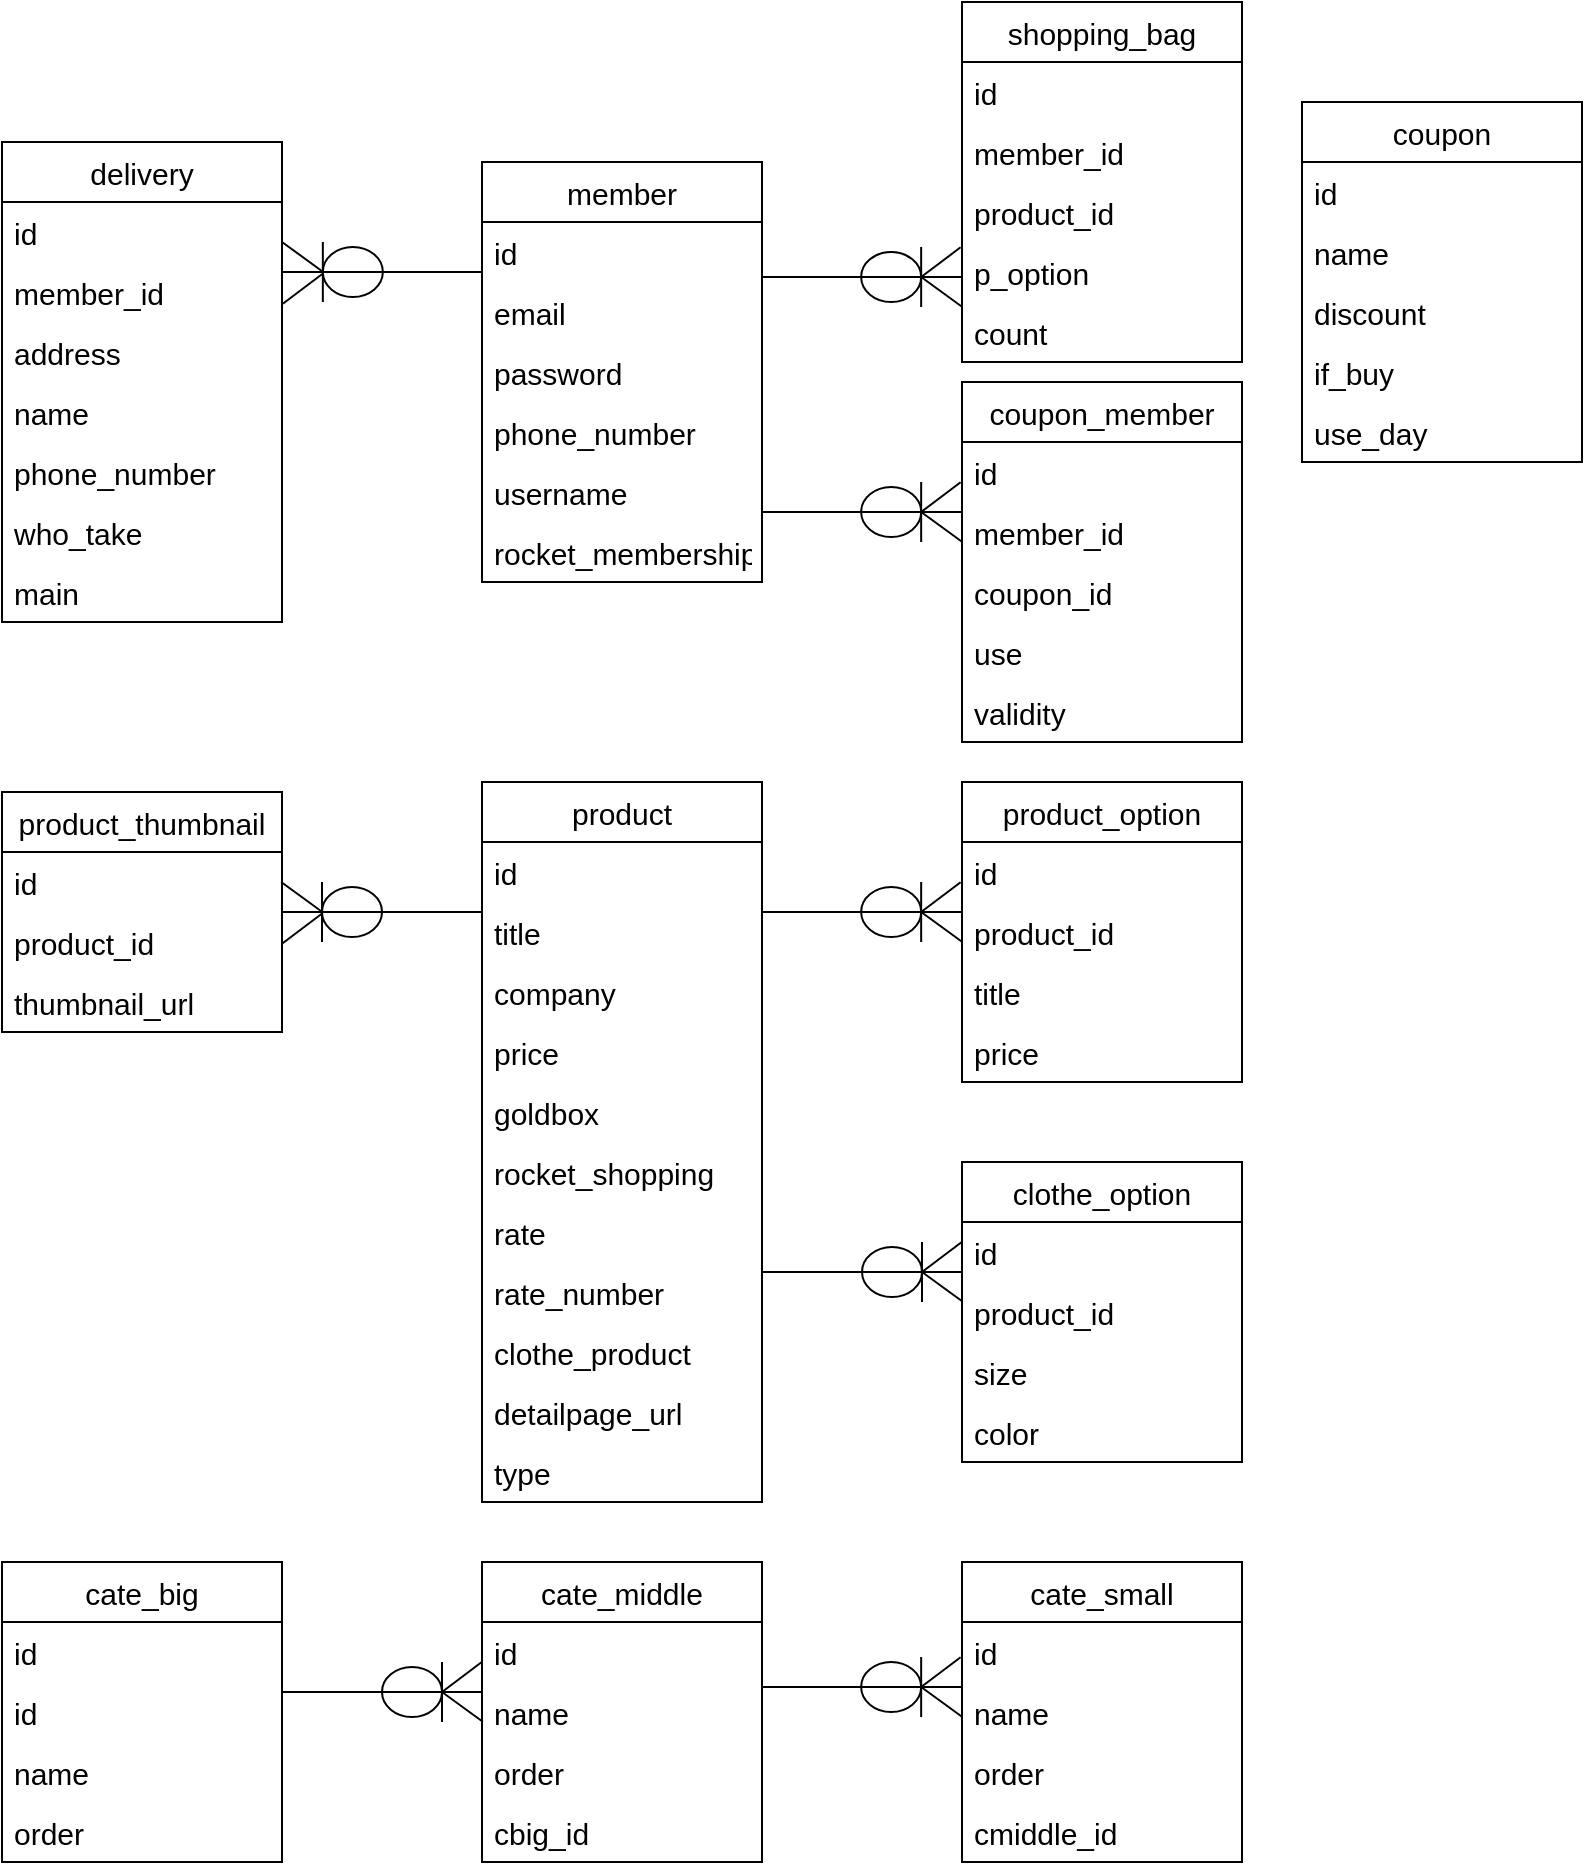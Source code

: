 <mxfile version="15.8.6" type="github">
  <diagram id="AK1Cj9njg4zsHotxsaLM" name="Page-1">
    <mxGraphModel dx="1773" dy="1619" grid="1" gridSize="10" guides="1" tooltips="1" connect="1" arrows="1" fold="1" page="1" pageScale="1" pageWidth="827" pageHeight="1169" math="0" shadow="0">
      <root>
        <mxCell id="0" />
        <mxCell id="1" parent="0" />
        <mxCell id="gSU4eqxGwdEbI_zjqgX5-113" value="" style="ellipse;whiteSpace=wrap;html=1;shadow=0;fontSize=15;" vertex="1" parent="1">
          <mxGeometry x="239.58" y="5" width="30" height="25" as="geometry" />
        </mxCell>
        <mxCell id="gSU4eqxGwdEbI_zjqgX5-13" value="member" style="swimlane;fontStyle=0;childLayout=stackLayout;horizontal=1;startSize=30;horizontalStack=0;resizeParent=1;resizeParentMax=0;resizeLast=0;collapsible=1;marginBottom=0;fontSize=15;" vertex="1" parent="1">
          <mxGeometry x="50" y="-40" width="140" height="210" as="geometry">
            <mxRectangle x="330" y="260" width="90" height="30" as="alternateBounds" />
          </mxGeometry>
        </mxCell>
        <mxCell id="gSU4eqxGwdEbI_zjqgX5-14" value="id" style="text;strokeColor=none;fillColor=none;align=left;verticalAlign=middle;spacingLeft=4;spacingRight=4;overflow=hidden;points=[[0,0.5],[1,0.5]];portConstraint=eastwest;rotatable=0;fontSize=15;" vertex="1" parent="gSU4eqxGwdEbI_zjqgX5-13">
          <mxGeometry y="30" width="140" height="30" as="geometry" />
        </mxCell>
        <mxCell id="gSU4eqxGwdEbI_zjqgX5-15" value="email" style="text;strokeColor=none;fillColor=none;align=left;verticalAlign=middle;spacingLeft=4;spacingRight=4;overflow=hidden;points=[[0,0.5],[1,0.5]];portConstraint=eastwest;rotatable=0;fontSize=15;" vertex="1" parent="gSU4eqxGwdEbI_zjqgX5-13">
          <mxGeometry y="60" width="140" height="30" as="geometry" />
        </mxCell>
        <mxCell id="gSU4eqxGwdEbI_zjqgX5-16" value="password" style="text;strokeColor=none;fillColor=none;align=left;verticalAlign=middle;spacingLeft=4;spacingRight=4;overflow=hidden;points=[[0,0.5],[1,0.5]];portConstraint=eastwest;rotatable=0;fontSize=15;" vertex="1" parent="gSU4eqxGwdEbI_zjqgX5-13">
          <mxGeometry y="90" width="140" height="30" as="geometry" />
        </mxCell>
        <mxCell id="gSU4eqxGwdEbI_zjqgX5-18" value="phone_number" style="text;strokeColor=none;fillColor=none;align=left;verticalAlign=middle;spacingLeft=4;spacingRight=4;overflow=hidden;points=[[0,0.5],[1,0.5]];portConstraint=eastwest;rotatable=0;fontSize=15;" vertex="1" parent="gSU4eqxGwdEbI_zjqgX5-13">
          <mxGeometry y="120" width="140" height="30" as="geometry" />
        </mxCell>
        <mxCell id="gSU4eqxGwdEbI_zjqgX5-19" value="username" style="text;strokeColor=none;fillColor=none;align=left;verticalAlign=middle;spacingLeft=4;spacingRight=4;overflow=hidden;points=[[0,0.5],[1,0.5]];portConstraint=eastwest;rotatable=0;fontSize=15;" vertex="1" parent="gSU4eqxGwdEbI_zjqgX5-13">
          <mxGeometry y="150" width="140" height="30" as="geometry" />
        </mxCell>
        <mxCell id="gSU4eqxGwdEbI_zjqgX5-22" value="rocket_membership" style="text;strokeColor=none;fillColor=none;align=left;verticalAlign=middle;spacingLeft=4;spacingRight=4;overflow=hidden;points=[[0,0.5],[1,0.5]];portConstraint=eastwest;rotatable=0;fontSize=15;" vertex="1" parent="gSU4eqxGwdEbI_zjqgX5-13">
          <mxGeometry y="180" width="140" height="30" as="geometry" />
        </mxCell>
        <mxCell id="gSU4eqxGwdEbI_zjqgX5-23" value="delivery" style="swimlane;fontStyle=0;childLayout=stackLayout;horizontal=1;startSize=30;horizontalStack=0;resizeParent=1;resizeParentMax=0;resizeLast=0;collapsible=1;marginBottom=0;fontSize=15;" vertex="1" parent="1">
          <mxGeometry x="-190" y="-50" width="140" height="240" as="geometry">
            <mxRectangle x="330" y="260" width="90" height="30" as="alternateBounds" />
          </mxGeometry>
        </mxCell>
        <mxCell id="gSU4eqxGwdEbI_zjqgX5-24" value="id" style="text;strokeColor=none;fillColor=none;align=left;verticalAlign=middle;spacingLeft=4;spacingRight=4;overflow=hidden;points=[[0,0.5],[1,0.5]];portConstraint=eastwest;rotatable=0;fontSize=15;" vertex="1" parent="gSU4eqxGwdEbI_zjqgX5-23">
          <mxGeometry y="30" width="140" height="30" as="geometry" />
        </mxCell>
        <mxCell id="gSU4eqxGwdEbI_zjqgX5-25" value="member_id" style="text;strokeColor=none;fillColor=none;align=left;verticalAlign=middle;spacingLeft=4;spacingRight=4;overflow=hidden;points=[[0,0.5],[1,0.5]];portConstraint=eastwest;rotatable=0;fontSize=15;" vertex="1" parent="gSU4eqxGwdEbI_zjqgX5-23">
          <mxGeometry y="60" width="140" height="30" as="geometry" />
        </mxCell>
        <mxCell id="gSU4eqxGwdEbI_zjqgX5-26" value="address" style="text;strokeColor=none;fillColor=none;align=left;verticalAlign=middle;spacingLeft=4;spacingRight=4;overflow=hidden;points=[[0,0.5],[1,0.5]];portConstraint=eastwest;rotatable=0;fontSize=15;" vertex="1" parent="gSU4eqxGwdEbI_zjqgX5-23">
          <mxGeometry y="90" width="140" height="30" as="geometry" />
        </mxCell>
        <mxCell id="gSU4eqxGwdEbI_zjqgX5-27" value="name" style="text;strokeColor=none;fillColor=none;align=left;verticalAlign=middle;spacingLeft=4;spacingRight=4;overflow=hidden;points=[[0,0.5],[1,0.5]];portConstraint=eastwest;rotatable=0;fontSize=15;" vertex="1" parent="gSU4eqxGwdEbI_zjqgX5-23">
          <mxGeometry y="120" width="140" height="30" as="geometry" />
        </mxCell>
        <mxCell id="gSU4eqxGwdEbI_zjqgX5-28" value="phone_number" style="text;strokeColor=none;fillColor=none;align=left;verticalAlign=middle;spacingLeft=4;spacingRight=4;overflow=hidden;points=[[0,0.5],[1,0.5]];portConstraint=eastwest;rotatable=0;fontSize=15;" vertex="1" parent="gSU4eqxGwdEbI_zjqgX5-23">
          <mxGeometry y="150" width="140" height="30" as="geometry" />
        </mxCell>
        <mxCell id="gSU4eqxGwdEbI_zjqgX5-29" value="who_take" style="text;strokeColor=none;fillColor=none;align=left;verticalAlign=middle;spacingLeft=4;spacingRight=4;overflow=hidden;points=[[0,0.5],[1,0.5]];portConstraint=eastwest;rotatable=0;fontSize=15;" vertex="1" parent="gSU4eqxGwdEbI_zjqgX5-23">
          <mxGeometry y="180" width="140" height="30" as="geometry" />
        </mxCell>
        <mxCell id="gSU4eqxGwdEbI_zjqgX5-37" value="main" style="text;strokeColor=none;fillColor=none;align=left;verticalAlign=middle;spacingLeft=4;spacingRight=4;overflow=hidden;points=[[0,0.5],[1,0.5]];portConstraint=eastwest;rotatable=0;fontSize=15;" vertex="1" parent="gSU4eqxGwdEbI_zjqgX5-23">
          <mxGeometry y="210" width="140" height="30" as="geometry" />
        </mxCell>
        <mxCell id="gSU4eqxGwdEbI_zjqgX5-38" value="coupon" style="swimlane;fontStyle=0;childLayout=stackLayout;horizontal=1;startSize=30;horizontalStack=0;resizeParent=1;resizeParentMax=0;resizeLast=0;collapsible=1;marginBottom=0;fontSize=15;" vertex="1" parent="1">
          <mxGeometry x="460" y="-70" width="140" height="180" as="geometry">
            <mxRectangle x="330" y="260" width="90" height="30" as="alternateBounds" />
          </mxGeometry>
        </mxCell>
        <mxCell id="gSU4eqxGwdEbI_zjqgX5-39" value="id" style="text;strokeColor=none;fillColor=none;align=left;verticalAlign=middle;spacingLeft=4;spacingRight=4;overflow=hidden;points=[[0,0.5],[1,0.5]];portConstraint=eastwest;rotatable=0;fontSize=15;" vertex="1" parent="gSU4eqxGwdEbI_zjqgX5-38">
          <mxGeometry y="30" width="140" height="30" as="geometry" />
        </mxCell>
        <mxCell id="gSU4eqxGwdEbI_zjqgX5-40" value="name" style="text;strokeColor=none;fillColor=none;align=left;verticalAlign=middle;spacingLeft=4;spacingRight=4;overflow=hidden;points=[[0,0.5],[1,0.5]];portConstraint=eastwest;rotatable=0;fontSize=15;" vertex="1" parent="gSU4eqxGwdEbI_zjqgX5-38">
          <mxGeometry y="60" width="140" height="30" as="geometry" />
        </mxCell>
        <mxCell id="gSU4eqxGwdEbI_zjqgX5-41" value="discount" style="text;strokeColor=none;fillColor=none;align=left;verticalAlign=middle;spacingLeft=4;spacingRight=4;overflow=hidden;points=[[0,0.5],[1,0.5]];portConstraint=eastwest;rotatable=0;fontSize=15;" vertex="1" parent="gSU4eqxGwdEbI_zjqgX5-38">
          <mxGeometry y="90" width="140" height="30" as="geometry" />
        </mxCell>
        <mxCell id="gSU4eqxGwdEbI_zjqgX5-42" value="if_buy" style="text;strokeColor=none;fillColor=none;align=left;verticalAlign=middle;spacingLeft=4;spacingRight=4;overflow=hidden;points=[[0,0.5],[1,0.5]];portConstraint=eastwest;rotatable=0;fontSize=15;" vertex="1" parent="gSU4eqxGwdEbI_zjqgX5-38">
          <mxGeometry y="120" width="140" height="30" as="geometry" />
        </mxCell>
        <mxCell id="gSU4eqxGwdEbI_zjqgX5-43" value="use_day" style="text;strokeColor=none;fillColor=none;align=left;verticalAlign=middle;spacingLeft=4;spacingRight=4;overflow=hidden;points=[[0,0.5],[1,0.5]];portConstraint=eastwest;rotatable=0;fontSize=15;" vertex="1" parent="gSU4eqxGwdEbI_zjqgX5-38">
          <mxGeometry y="150" width="140" height="30" as="geometry" />
        </mxCell>
        <mxCell id="gSU4eqxGwdEbI_zjqgX5-46" value="coupon_member" style="swimlane;fontStyle=0;childLayout=stackLayout;horizontal=1;startSize=30;horizontalStack=0;resizeParent=1;resizeParentMax=0;resizeLast=0;collapsible=1;marginBottom=0;fontSize=15;" vertex="1" parent="1">
          <mxGeometry x="290" y="70" width="140" height="180" as="geometry">
            <mxRectangle x="330" y="260" width="90" height="30" as="alternateBounds" />
          </mxGeometry>
        </mxCell>
        <mxCell id="gSU4eqxGwdEbI_zjqgX5-47" value="id" style="text;strokeColor=none;fillColor=none;align=left;verticalAlign=middle;spacingLeft=4;spacingRight=4;overflow=hidden;points=[[0,0.5],[1,0.5]];portConstraint=eastwest;rotatable=0;fontSize=15;" vertex="1" parent="gSU4eqxGwdEbI_zjqgX5-46">
          <mxGeometry y="30" width="140" height="30" as="geometry" />
        </mxCell>
        <mxCell id="gSU4eqxGwdEbI_zjqgX5-48" value="member_id" style="text;strokeColor=none;fillColor=none;align=left;verticalAlign=middle;spacingLeft=4;spacingRight=4;overflow=hidden;points=[[0,0.5],[1,0.5]];portConstraint=eastwest;rotatable=0;fontSize=15;" vertex="1" parent="gSU4eqxGwdEbI_zjqgX5-46">
          <mxGeometry y="60" width="140" height="30" as="geometry" />
        </mxCell>
        <mxCell id="gSU4eqxGwdEbI_zjqgX5-49" value="coupon_id" style="text;strokeColor=none;fillColor=none;align=left;verticalAlign=middle;spacingLeft=4;spacingRight=4;overflow=hidden;points=[[0,0.5],[1,0.5]];portConstraint=eastwest;rotatable=0;fontSize=15;" vertex="1" parent="gSU4eqxGwdEbI_zjqgX5-46">
          <mxGeometry y="90" width="140" height="30" as="geometry" />
        </mxCell>
        <mxCell id="gSU4eqxGwdEbI_zjqgX5-50" value="use" style="text;strokeColor=none;fillColor=none;align=left;verticalAlign=middle;spacingLeft=4;spacingRight=4;overflow=hidden;points=[[0,0.5],[1,0.5]];portConstraint=eastwest;rotatable=0;fontSize=15;" vertex="1" parent="gSU4eqxGwdEbI_zjqgX5-46">
          <mxGeometry y="120" width="140" height="30" as="geometry" />
        </mxCell>
        <mxCell id="gSU4eqxGwdEbI_zjqgX5-51" value="validity" style="text;strokeColor=none;fillColor=none;align=left;verticalAlign=middle;spacingLeft=4;spacingRight=4;overflow=hidden;points=[[0,0.5],[1,0.5]];portConstraint=eastwest;rotatable=0;fontSize=15;" vertex="1" parent="gSU4eqxGwdEbI_zjqgX5-46">
          <mxGeometry y="150" width="140" height="30" as="geometry" />
        </mxCell>
        <mxCell id="gSU4eqxGwdEbI_zjqgX5-52" value="product" style="swimlane;fontStyle=0;childLayout=stackLayout;horizontal=1;startSize=30;horizontalStack=0;resizeParent=1;resizeParentMax=0;resizeLast=0;collapsible=1;marginBottom=0;fontSize=15;" vertex="1" parent="1">
          <mxGeometry x="50" y="270" width="140" height="360" as="geometry">
            <mxRectangle x="330" y="260" width="90" height="30" as="alternateBounds" />
          </mxGeometry>
        </mxCell>
        <mxCell id="gSU4eqxGwdEbI_zjqgX5-53" value="id" style="text;strokeColor=none;fillColor=none;align=left;verticalAlign=middle;spacingLeft=4;spacingRight=4;overflow=hidden;points=[[0,0.5],[1,0.5]];portConstraint=eastwest;rotatable=0;fontSize=15;" vertex="1" parent="gSU4eqxGwdEbI_zjqgX5-52">
          <mxGeometry y="30" width="140" height="30" as="geometry" />
        </mxCell>
        <mxCell id="gSU4eqxGwdEbI_zjqgX5-54" value="title" style="text;strokeColor=none;fillColor=none;align=left;verticalAlign=middle;spacingLeft=4;spacingRight=4;overflow=hidden;points=[[0,0.5],[1,0.5]];portConstraint=eastwest;rotatable=0;fontSize=15;" vertex="1" parent="gSU4eqxGwdEbI_zjqgX5-52">
          <mxGeometry y="60" width="140" height="30" as="geometry" />
        </mxCell>
        <mxCell id="gSU4eqxGwdEbI_zjqgX5-55" value="company" style="text;strokeColor=none;fillColor=none;align=left;verticalAlign=middle;spacingLeft=4;spacingRight=4;overflow=hidden;points=[[0,0.5],[1,0.5]];portConstraint=eastwest;rotatable=0;fontSize=15;" vertex="1" parent="gSU4eqxGwdEbI_zjqgX5-52">
          <mxGeometry y="90" width="140" height="30" as="geometry" />
        </mxCell>
        <mxCell id="gSU4eqxGwdEbI_zjqgX5-56" value="price" style="text;strokeColor=none;fillColor=none;align=left;verticalAlign=middle;spacingLeft=4;spacingRight=4;overflow=hidden;points=[[0,0.5],[1,0.5]];portConstraint=eastwest;rotatable=0;fontSize=15;" vertex="1" parent="gSU4eqxGwdEbI_zjqgX5-52">
          <mxGeometry y="120" width="140" height="30" as="geometry" />
        </mxCell>
        <mxCell id="gSU4eqxGwdEbI_zjqgX5-57" value="goldbox" style="text;strokeColor=none;fillColor=none;align=left;verticalAlign=middle;spacingLeft=4;spacingRight=4;overflow=hidden;points=[[0,0.5],[1,0.5]];portConstraint=eastwest;rotatable=0;fontSize=15;" vertex="1" parent="gSU4eqxGwdEbI_zjqgX5-52">
          <mxGeometry y="150" width="140" height="30" as="geometry" />
        </mxCell>
        <mxCell id="gSU4eqxGwdEbI_zjqgX5-58" value="rocket_shopping" style="text;strokeColor=none;fillColor=none;align=left;verticalAlign=middle;spacingLeft=4;spacingRight=4;overflow=hidden;points=[[0,0.5],[1,0.5]];portConstraint=eastwest;rotatable=0;fontSize=15;" vertex="1" parent="gSU4eqxGwdEbI_zjqgX5-52">
          <mxGeometry y="180" width="140" height="30" as="geometry" />
        </mxCell>
        <mxCell id="gSU4eqxGwdEbI_zjqgX5-59" value="rate" style="text;strokeColor=none;fillColor=none;align=left;verticalAlign=middle;spacingLeft=4;spacingRight=4;overflow=hidden;points=[[0,0.5],[1,0.5]];portConstraint=eastwest;rotatable=0;fontSize=15;" vertex="1" parent="gSU4eqxGwdEbI_zjqgX5-52">
          <mxGeometry y="210" width="140" height="30" as="geometry" />
        </mxCell>
        <mxCell id="gSU4eqxGwdEbI_zjqgX5-60" value="rate_number" style="text;strokeColor=none;fillColor=none;align=left;verticalAlign=middle;spacingLeft=4;spacingRight=4;overflow=hidden;points=[[0,0.5],[1,0.5]];portConstraint=eastwest;rotatable=0;fontSize=15;" vertex="1" parent="gSU4eqxGwdEbI_zjqgX5-52">
          <mxGeometry y="240" width="140" height="30" as="geometry" />
        </mxCell>
        <mxCell id="gSU4eqxGwdEbI_zjqgX5-62" value="clothe_product" style="text;strokeColor=none;fillColor=none;align=left;verticalAlign=middle;spacingLeft=4;spacingRight=4;overflow=hidden;points=[[0,0.5],[1,0.5]];portConstraint=eastwest;rotatable=0;fontSize=15;" vertex="1" parent="gSU4eqxGwdEbI_zjqgX5-52">
          <mxGeometry y="270" width="140" height="30" as="geometry" />
        </mxCell>
        <mxCell id="gSU4eqxGwdEbI_zjqgX5-63" value="detailpage_url" style="text;strokeColor=none;fillColor=none;align=left;verticalAlign=middle;spacingLeft=4;spacingRight=4;overflow=hidden;points=[[0,0.5],[1,0.5]];portConstraint=eastwest;rotatable=0;fontSize=15;" vertex="1" parent="gSU4eqxGwdEbI_zjqgX5-52">
          <mxGeometry y="300" width="140" height="30" as="geometry" />
        </mxCell>
        <mxCell id="gSU4eqxGwdEbI_zjqgX5-64" value="type" style="text;strokeColor=none;fillColor=none;align=left;verticalAlign=middle;spacingLeft=4;spacingRight=4;overflow=hidden;points=[[0,0.5],[1,0.5]];portConstraint=eastwest;rotatable=0;fontSize=15;" vertex="1" parent="gSU4eqxGwdEbI_zjqgX5-52">
          <mxGeometry y="330" width="140" height="30" as="geometry" />
        </mxCell>
        <mxCell id="gSU4eqxGwdEbI_zjqgX5-65" value="product_option" style="swimlane;fontStyle=0;childLayout=stackLayout;horizontal=1;startSize=30;horizontalStack=0;resizeParent=1;resizeParentMax=0;resizeLast=0;collapsible=1;marginBottom=0;fontSize=15;" vertex="1" parent="1">
          <mxGeometry x="290" y="270" width="140" height="150" as="geometry">
            <mxRectangle x="330" y="260" width="90" height="30" as="alternateBounds" />
          </mxGeometry>
        </mxCell>
        <mxCell id="gSU4eqxGwdEbI_zjqgX5-66" value="id" style="text;strokeColor=none;fillColor=none;align=left;verticalAlign=middle;spacingLeft=4;spacingRight=4;overflow=hidden;points=[[0,0.5],[1,0.5]];portConstraint=eastwest;rotatable=0;fontSize=15;" vertex="1" parent="gSU4eqxGwdEbI_zjqgX5-65">
          <mxGeometry y="30" width="140" height="30" as="geometry" />
        </mxCell>
        <mxCell id="gSU4eqxGwdEbI_zjqgX5-67" value="product_id" style="text;strokeColor=none;fillColor=none;align=left;verticalAlign=middle;spacingLeft=4;spacingRight=4;overflow=hidden;points=[[0,0.5],[1,0.5]];portConstraint=eastwest;rotatable=0;fontSize=15;" vertex="1" parent="gSU4eqxGwdEbI_zjqgX5-65">
          <mxGeometry y="60" width="140" height="30" as="geometry" />
        </mxCell>
        <mxCell id="gSU4eqxGwdEbI_zjqgX5-68" value="title" style="text;strokeColor=none;fillColor=none;align=left;verticalAlign=middle;spacingLeft=4;spacingRight=4;overflow=hidden;points=[[0,0.5],[1,0.5]];portConstraint=eastwest;rotatable=0;fontSize=15;" vertex="1" parent="gSU4eqxGwdEbI_zjqgX5-65">
          <mxGeometry y="90" width="140" height="30" as="geometry" />
        </mxCell>
        <mxCell id="gSU4eqxGwdEbI_zjqgX5-69" value="price" style="text;strokeColor=none;fillColor=none;align=left;verticalAlign=middle;spacingLeft=4;spacingRight=4;overflow=hidden;points=[[0,0.5],[1,0.5]];portConstraint=eastwest;rotatable=0;fontSize=15;" vertex="1" parent="gSU4eqxGwdEbI_zjqgX5-65">
          <mxGeometry y="120" width="140" height="30" as="geometry" />
        </mxCell>
        <mxCell id="gSU4eqxGwdEbI_zjqgX5-77" value="clothe_option" style="swimlane;fontStyle=0;childLayout=stackLayout;horizontal=1;startSize=30;horizontalStack=0;resizeParent=1;resizeParentMax=0;resizeLast=0;collapsible=1;marginBottom=0;fontSize=15;" vertex="1" parent="1">
          <mxGeometry x="290" y="460" width="140" height="150" as="geometry">
            <mxRectangle x="330" y="260" width="90" height="30" as="alternateBounds" />
          </mxGeometry>
        </mxCell>
        <mxCell id="gSU4eqxGwdEbI_zjqgX5-78" value="id" style="text;strokeColor=none;fillColor=none;align=left;verticalAlign=middle;spacingLeft=4;spacingRight=4;overflow=hidden;points=[[0,0.5],[1,0.5]];portConstraint=eastwest;rotatable=0;fontSize=15;" vertex="1" parent="gSU4eqxGwdEbI_zjqgX5-77">
          <mxGeometry y="30" width="140" height="30" as="geometry" />
        </mxCell>
        <mxCell id="gSU4eqxGwdEbI_zjqgX5-79" value="product_id" style="text;strokeColor=none;fillColor=none;align=left;verticalAlign=middle;spacingLeft=4;spacingRight=4;overflow=hidden;points=[[0,0.5],[1,0.5]];portConstraint=eastwest;rotatable=0;fontSize=15;" vertex="1" parent="gSU4eqxGwdEbI_zjqgX5-77">
          <mxGeometry y="60" width="140" height="30" as="geometry" />
        </mxCell>
        <mxCell id="gSU4eqxGwdEbI_zjqgX5-80" value="size" style="text;strokeColor=none;fillColor=none;align=left;verticalAlign=middle;spacingLeft=4;spacingRight=4;overflow=hidden;points=[[0,0.5],[1,0.5]];portConstraint=eastwest;rotatable=0;fontSize=15;" vertex="1" parent="gSU4eqxGwdEbI_zjqgX5-77">
          <mxGeometry y="90" width="140" height="30" as="geometry" />
        </mxCell>
        <mxCell id="gSU4eqxGwdEbI_zjqgX5-81" value="color" style="text;strokeColor=none;fillColor=none;align=left;verticalAlign=middle;spacingLeft=4;spacingRight=4;overflow=hidden;points=[[0,0.5],[1,0.5]];portConstraint=eastwest;rotatable=0;fontSize=15;" vertex="1" parent="gSU4eqxGwdEbI_zjqgX5-77">
          <mxGeometry y="120" width="140" height="30" as="geometry" />
        </mxCell>
        <mxCell id="gSU4eqxGwdEbI_zjqgX5-82" value="product_thumbnail" style="swimlane;fontStyle=0;childLayout=stackLayout;horizontal=1;startSize=30;horizontalStack=0;resizeParent=1;resizeParentMax=0;resizeLast=0;collapsible=1;marginBottom=0;fontSize=15;" vertex="1" parent="1">
          <mxGeometry x="-190" y="275" width="140" height="120" as="geometry">
            <mxRectangle x="330" y="260" width="90" height="30" as="alternateBounds" />
          </mxGeometry>
        </mxCell>
        <mxCell id="gSU4eqxGwdEbI_zjqgX5-83" value="id" style="text;strokeColor=none;fillColor=none;align=left;verticalAlign=middle;spacingLeft=4;spacingRight=4;overflow=hidden;points=[[0,0.5],[1,0.5]];portConstraint=eastwest;rotatable=0;fontSize=15;" vertex="1" parent="gSU4eqxGwdEbI_zjqgX5-82">
          <mxGeometry y="30" width="140" height="30" as="geometry" />
        </mxCell>
        <mxCell id="gSU4eqxGwdEbI_zjqgX5-84" value="product_id" style="text;strokeColor=none;fillColor=none;align=left;verticalAlign=middle;spacingLeft=4;spacingRight=4;overflow=hidden;points=[[0,0.5],[1,0.5]];portConstraint=eastwest;rotatable=0;fontSize=15;" vertex="1" parent="gSU4eqxGwdEbI_zjqgX5-82">
          <mxGeometry y="60" width="140" height="30" as="geometry" />
        </mxCell>
        <mxCell id="gSU4eqxGwdEbI_zjqgX5-85" value="thumbnail_url" style="text;strokeColor=none;fillColor=none;align=left;verticalAlign=middle;spacingLeft=4;spacingRight=4;overflow=hidden;points=[[0,0.5],[1,0.5]];portConstraint=eastwest;rotatable=0;fontSize=15;" vertex="1" parent="gSU4eqxGwdEbI_zjqgX5-82">
          <mxGeometry y="90" width="140" height="30" as="geometry" />
        </mxCell>
        <mxCell id="gSU4eqxGwdEbI_zjqgX5-87" value="cate_big" style="swimlane;fontStyle=0;childLayout=stackLayout;horizontal=1;startSize=30;horizontalStack=0;resizeParent=1;resizeParentMax=0;resizeLast=0;collapsible=1;marginBottom=0;fontSize=15;" vertex="1" parent="1">
          <mxGeometry x="-190" y="660" width="140" height="150" as="geometry">
            <mxRectangle x="330" y="260" width="90" height="30" as="alternateBounds" />
          </mxGeometry>
        </mxCell>
        <mxCell id="gSU4eqxGwdEbI_zjqgX5-88" value="id" style="text;strokeColor=none;fillColor=none;align=left;verticalAlign=middle;spacingLeft=4;spacingRight=4;overflow=hidden;points=[[0,0.5],[1,0.5]];portConstraint=eastwest;rotatable=0;fontSize=15;" vertex="1" parent="gSU4eqxGwdEbI_zjqgX5-87">
          <mxGeometry y="30" width="140" height="30" as="geometry" />
        </mxCell>
        <mxCell id="gSU4eqxGwdEbI_zjqgX5-148" value="id" style="text;strokeColor=none;fillColor=none;align=left;verticalAlign=middle;spacingLeft=4;spacingRight=4;overflow=hidden;points=[[0,0.5],[1,0.5]];portConstraint=eastwest;rotatable=0;fontSize=15;" vertex="1" parent="gSU4eqxGwdEbI_zjqgX5-87">
          <mxGeometry y="60" width="140" height="30" as="geometry" />
        </mxCell>
        <mxCell id="gSU4eqxGwdEbI_zjqgX5-89" value="name" style="text;strokeColor=none;fillColor=none;align=left;verticalAlign=middle;spacingLeft=4;spacingRight=4;overflow=hidden;points=[[0,0.5],[1,0.5]];portConstraint=eastwest;rotatable=0;fontSize=15;" vertex="1" parent="gSU4eqxGwdEbI_zjqgX5-87">
          <mxGeometry y="90" width="140" height="30" as="geometry" />
        </mxCell>
        <mxCell id="gSU4eqxGwdEbI_zjqgX5-90" value="order" style="text;strokeColor=none;fillColor=none;align=left;verticalAlign=middle;spacingLeft=4;spacingRight=4;overflow=hidden;points=[[0,0.5],[1,0.5]];portConstraint=eastwest;rotatable=0;fontSize=15;" vertex="1" parent="gSU4eqxGwdEbI_zjqgX5-87">
          <mxGeometry y="120" width="140" height="30" as="geometry" />
        </mxCell>
        <mxCell id="gSU4eqxGwdEbI_zjqgX5-92" value="cate_middle" style="swimlane;fontStyle=0;childLayout=stackLayout;horizontal=1;startSize=30;horizontalStack=0;resizeParent=1;resizeParentMax=0;resizeLast=0;collapsible=1;marginBottom=0;fontSize=15;" vertex="1" parent="1">
          <mxGeometry x="50" y="660" width="140" height="150" as="geometry">
            <mxRectangle x="330" y="260" width="90" height="30" as="alternateBounds" />
          </mxGeometry>
        </mxCell>
        <mxCell id="gSU4eqxGwdEbI_zjqgX5-93" value="id" style="text;strokeColor=none;fillColor=none;align=left;verticalAlign=middle;spacingLeft=4;spacingRight=4;overflow=hidden;points=[[0,0.5],[1,0.5]];portConstraint=eastwest;rotatable=0;fontSize=15;" vertex="1" parent="gSU4eqxGwdEbI_zjqgX5-92">
          <mxGeometry y="30" width="140" height="30" as="geometry" />
        </mxCell>
        <mxCell id="gSU4eqxGwdEbI_zjqgX5-94" value="name" style="text;strokeColor=none;fillColor=none;align=left;verticalAlign=middle;spacingLeft=4;spacingRight=4;overflow=hidden;points=[[0,0.5],[1,0.5]];portConstraint=eastwest;rotatable=0;fontSize=15;" vertex="1" parent="gSU4eqxGwdEbI_zjqgX5-92">
          <mxGeometry y="60" width="140" height="30" as="geometry" />
        </mxCell>
        <mxCell id="gSU4eqxGwdEbI_zjqgX5-95" value="order" style="text;strokeColor=none;fillColor=none;align=left;verticalAlign=middle;spacingLeft=4;spacingRight=4;overflow=hidden;points=[[0,0.5],[1,0.5]];portConstraint=eastwest;rotatable=0;fontSize=15;" vertex="1" parent="gSU4eqxGwdEbI_zjqgX5-92">
          <mxGeometry y="90" width="140" height="30" as="geometry" />
        </mxCell>
        <mxCell id="gSU4eqxGwdEbI_zjqgX5-96" value="cbig_id" style="text;strokeColor=none;fillColor=none;align=left;verticalAlign=middle;spacingLeft=4;spacingRight=4;overflow=hidden;points=[[0,0.5],[1,0.5]];portConstraint=eastwest;rotatable=0;fontSize=15;" vertex="1" parent="gSU4eqxGwdEbI_zjqgX5-92">
          <mxGeometry y="120" width="140" height="30" as="geometry" />
        </mxCell>
        <mxCell id="gSU4eqxGwdEbI_zjqgX5-97" value="cate_small" style="swimlane;fontStyle=0;childLayout=stackLayout;horizontal=1;startSize=30;horizontalStack=0;resizeParent=1;resizeParentMax=0;resizeLast=0;collapsible=1;marginBottom=0;fontSize=15;" vertex="1" parent="1">
          <mxGeometry x="290" y="660" width="140" height="150" as="geometry">
            <mxRectangle x="330" y="260" width="90" height="30" as="alternateBounds" />
          </mxGeometry>
        </mxCell>
        <mxCell id="gSU4eqxGwdEbI_zjqgX5-98" value="id" style="text;strokeColor=none;fillColor=none;align=left;verticalAlign=middle;spacingLeft=4;spacingRight=4;overflow=hidden;points=[[0,0.5],[1,0.5]];portConstraint=eastwest;rotatable=0;fontSize=15;" vertex="1" parent="gSU4eqxGwdEbI_zjqgX5-97">
          <mxGeometry y="30" width="140" height="30" as="geometry" />
        </mxCell>
        <mxCell id="gSU4eqxGwdEbI_zjqgX5-99" value="name" style="text;strokeColor=none;fillColor=none;align=left;verticalAlign=middle;spacingLeft=4;spacingRight=4;overflow=hidden;points=[[0,0.5],[1,0.5]];portConstraint=eastwest;rotatable=0;fontSize=15;" vertex="1" parent="gSU4eqxGwdEbI_zjqgX5-97">
          <mxGeometry y="60" width="140" height="30" as="geometry" />
        </mxCell>
        <mxCell id="gSU4eqxGwdEbI_zjqgX5-100" value="order" style="text;strokeColor=none;fillColor=none;align=left;verticalAlign=middle;spacingLeft=4;spacingRight=4;overflow=hidden;points=[[0,0.5],[1,0.5]];portConstraint=eastwest;rotatable=0;fontSize=15;" vertex="1" parent="gSU4eqxGwdEbI_zjqgX5-97">
          <mxGeometry y="90" width="140" height="30" as="geometry" />
        </mxCell>
        <mxCell id="gSU4eqxGwdEbI_zjqgX5-101" value="cmiddle_id" style="text;strokeColor=none;fillColor=none;align=left;verticalAlign=middle;spacingLeft=4;spacingRight=4;overflow=hidden;points=[[0,0.5],[1,0.5]];portConstraint=eastwest;rotatable=0;fontSize=15;" vertex="1" parent="gSU4eqxGwdEbI_zjqgX5-97">
          <mxGeometry y="120" width="140" height="30" as="geometry" />
        </mxCell>
        <mxCell id="gSU4eqxGwdEbI_zjqgX5-102" value="shopping_bag" style="swimlane;fontStyle=0;childLayout=stackLayout;horizontal=1;startSize=30;horizontalStack=0;resizeParent=1;resizeParentMax=0;resizeLast=0;collapsible=1;marginBottom=0;fontSize=15;" vertex="1" parent="1">
          <mxGeometry x="290" y="-120" width="140" height="180" as="geometry">
            <mxRectangle x="330" y="260" width="90" height="30" as="alternateBounds" />
          </mxGeometry>
        </mxCell>
        <mxCell id="gSU4eqxGwdEbI_zjqgX5-103" value="id" style="text;strokeColor=none;fillColor=none;align=left;verticalAlign=middle;spacingLeft=4;spacingRight=4;overflow=hidden;points=[[0,0.5],[1,0.5]];portConstraint=eastwest;rotatable=0;fontSize=15;" vertex="1" parent="gSU4eqxGwdEbI_zjqgX5-102">
          <mxGeometry y="30" width="140" height="30" as="geometry" />
        </mxCell>
        <mxCell id="gSU4eqxGwdEbI_zjqgX5-104" value="member_id" style="text;strokeColor=none;fillColor=none;align=left;verticalAlign=middle;spacingLeft=4;spacingRight=4;overflow=hidden;points=[[0,0.5],[1,0.5]];portConstraint=eastwest;rotatable=0;fontSize=15;" vertex="1" parent="gSU4eqxGwdEbI_zjqgX5-102">
          <mxGeometry y="60" width="140" height="30" as="geometry" />
        </mxCell>
        <mxCell id="gSU4eqxGwdEbI_zjqgX5-105" value="product_id" style="text;strokeColor=none;fillColor=none;align=left;verticalAlign=middle;spacingLeft=4;spacingRight=4;overflow=hidden;points=[[0,0.5],[1,0.5]];portConstraint=eastwest;rotatable=0;fontSize=15;" vertex="1" parent="gSU4eqxGwdEbI_zjqgX5-102">
          <mxGeometry y="90" width="140" height="30" as="geometry" />
        </mxCell>
        <mxCell id="gSU4eqxGwdEbI_zjqgX5-106" value="p_option" style="text;strokeColor=none;fillColor=none;align=left;verticalAlign=middle;spacingLeft=4;spacingRight=4;overflow=hidden;points=[[0,0.5],[1,0.5]];portConstraint=eastwest;rotatable=0;fontSize=15;" vertex="1" parent="gSU4eqxGwdEbI_zjqgX5-102">
          <mxGeometry y="120" width="140" height="30" as="geometry" />
        </mxCell>
        <mxCell id="gSU4eqxGwdEbI_zjqgX5-107" value="count" style="text;strokeColor=none;fillColor=none;align=left;verticalAlign=middle;spacingLeft=4;spacingRight=4;overflow=hidden;points=[[0,0.5],[1,0.5]];portConstraint=eastwest;rotatable=0;fontSize=15;" vertex="1" parent="gSU4eqxGwdEbI_zjqgX5-102">
          <mxGeometry y="150" width="140" height="30" as="geometry" />
        </mxCell>
        <mxCell id="gSU4eqxGwdEbI_zjqgX5-110" value="" style="endArrow=none;html=1;rounded=0;fontSize=15;strokeWidth=1;exitX=0;exitY=0.5;exitDx=0;exitDy=0;entryX=0;entryY=0.5;entryDx=0;entryDy=0;startArrow=none;" edge="1" parent="1" source="gSU4eqxGwdEbI_zjqgX5-113">
          <mxGeometry width="50" height="50" relative="1" as="geometry">
            <mxPoint x="379.58" y="142.5" as="sourcePoint" />
            <mxPoint x="289.58" y="17.5" as="targetPoint" />
          </mxGeometry>
        </mxCell>
        <mxCell id="gSU4eqxGwdEbI_zjqgX5-111" value="" style="endArrow=none;html=1;rounded=0;fontSize=15;strokeWidth=1;entryX=-0.002;entryY=1.005;entryDx=0;entryDy=0;entryPerimeter=0;" edge="1" parent="1">
          <mxGeometry width="50" height="50" relative="1" as="geometry">
            <mxPoint x="269.58" y="17.5" as="sourcePoint" />
            <mxPoint x="289.3" y="2.65" as="targetPoint" />
          </mxGeometry>
        </mxCell>
        <mxCell id="gSU4eqxGwdEbI_zjqgX5-112" value="" style="endArrow=none;html=1;rounded=0;fontSize=15;strokeWidth=1;entryX=0.003;entryY=-0.005;entryDx=0;entryDy=0;entryPerimeter=0;" edge="1" parent="1">
          <mxGeometry width="50" height="50" relative="1" as="geometry">
            <mxPoint x="269.58" y="17.5" as="sourcePoint" />
            <mxPoint x="290.0" y="32.35" as="targetPoint" />
          </mxGeometry>
        </mxCell>
        <mxCell id="gSU4eqxGwdEbI_zjqgX5-115" value="" style="endArrow=none;html=1;rounded=0;fontSize=15;strokeWidth=1;" edge="1" parent="1">
          <mxGeometry width="50" height="50" relative="1" as="geometry">
            <mxPoint x="269.58" y="32.5" as="sourcePoint" />
            <mxPoint x="269.58" y="2.5" as="targetPoint" />
          </mxGeometry>
        </mxCell>
        <mxCell id="gSU4eqxGwdEbI_zjqgX5-116" value="" style="endArrow=none;html=1;rounded=0;fontSize=15;strokeWidth=1;exitX=1;exitY=0.5;exitDx=0;exitDy=0;entryX=0;entryY=0.5;entryDx=0;entryDy=0;" edge="1" parent="1" target="gSU4eqxGwdEbI_zjqgX5-113">
          <mxGeometry width="50" height="50" relative="1" as="geometry">
            <mxPoint x="189.58" y="17.5" as="sourcePoint" />
            <mxPoint x="289.58" y="17.5" as="targetPoint" />
          </mxGeometry>
        </mxCell>
        <mxCell id="gSU4eqxGwdEbI_zjqgX5-117" value="" style="ellipse;whiteSpace=wrap;html=1;shadow=0;fontSize=15;" vertex="1" parent="1">
          <mxGeometry x="239.58" y="322.5" width="30" height="25" as="geometry" />
        </mxCell>
        <mxCell id="gSU4eqxGwdEbI_zjqgX5-118" value="" style="endArrow=none;html=1;rounded=0;fontSize=15;strokeWidth=1;exitX=0;exitY=0.5;exitDx=0;exitDy=0;entryX=0;entryY=0.5;entryDx=0;entryDy=0;startArrow=none;" edge="1" parent="1" source="gSU4eqxGwdEbI_zjqgX5-117">
          <mxGeometry width="50" height="50" relative="1" as="geometry">
            <mxPoint x="379.58" y="460" as="sourcePoint" />
            <mxPoint x="289.58" y="335" as="targetPoint" />
          </mxGeometry>
        </mxCell>
        <mxCell id="gSU4eqxGwdEbI_zjqgX5-119" value="" style="endArrow=none;html=1;rounded=0;fontSize=15;strokeWidth=1;entryX=-0.002;entryY=1.005;entryDx=0;entryDy=0;entryPerimeter=0;" edge="1" parent="1">
          <mxGeometry width="50" height="50" relative="1" as="geometry">
            <mxPoint x="269.58" y="335" as="sourcePoint" />
            <mxPoint x="289.3" y="320.15" as="targetPoint" />
          </mxGeometry>
        </mxCell>
        <mxCell id="gSU4eqxGwdEbI_zjqgX5-120" value="" style="endArrow=none;html=1;rounded=0;fontSize=15;strokeWidth=1;entryX=0.003;entryY=-0.005;entryDx=0;entryDy=0;entryPerimeter=0;" edge="1" parent="1">
          <mxGeometry width="50" height="50" relative="1" as="geometry">
            <mxPoint x="269.58" y="335" as="sourcePoint" />
            <mxPoint x="290.0" y="349.85" as="targetPoint" />
          </mxGeometry>
        </mxCell>
        <mxCell id="gSU4eqxGwdEbI_zjqgX5-121" value="" style="endArrow=none;html=1;rounded=0;fontSize=15;strokeWidth=1;" edge="1" parent="1">
          <mxGeometry width="50" height="50" relative="1" as="geometry">
            <mxPoint x="269.58" y="350" as="sourcePoint" />
            <mxPoint x="269.58" y="320" as="targetPoint" />
          </mxGeometry>
        </mxCell>
        <mxCell id="gSU4eqxGwdEbI_zjqgX5-122" value="" style="endArrow=none;html=1;rounded=0;fontSize=15;strokeWidth=1;exitX=1;exitY=0.5;exitDx=0;exitDy=0;entryX=0;entryY=0.5;entryDx=0;entryDy=0;" edge="1" parent="1" target="gSU4eqxGwdEbI_zjqgX5-117">
          <mxGeometry width="50" height="50" relative="1" as="geometry">
            <mxPoint x="189.58" y="335" as="sourcePoint" />
            <mxPoint x="289.58" y="335" as="targetPoint" />
          </mxGeometry>
        </mxCell>
        <mxCell id="gSU4eqxGwdEbI_zjqgX5-123" value="" style="ellipse;whiteSpace=wrap;html=1;shadow=0;fontSize=15;" vertex="1" parent="1">
          <mxGeometry x="240" y="502.5" width="30" height="25" as="geometry" />
        </mxCell>
        <mxCell id="gSU4eqxGwdEbI_zjqgX5-124" value="" style="endArrow=none;html=1;rounded=0;fontSize=15;strokeWidth=1;exitX=0;exitY=0.5;exitDx=0;exitDy=0;entryX=0;entryY=0.5;entryDx=0;entryDy=0;startArrow=none;" edge="1" parent="1" source="gSU4eqxGwdEbI_zjqgX5-123">
          <mxGeometry width="50" height="50" relative="1" as="geometry">
            <mxPoint x="380" y="640" as="sourcePoint" />
            <mxPoint x="290" y="515" as="targetPoint" />
          </mxGeometry>
        </mxCell>
        <mxCell id="gSU4eqxGwdEbI_zjqgX5-125" value="" style="endArrow=none;html=1;rounded=0;fontSize=15;strokeWidth=1;entryX=-0.002;entryY=1.005;entryDx=0;entryDy=0;entryPerimeter=0;" edge="1" parent="1">
          <mxGeometry width="50" height="50" relative="1" as="geometry">
            <mxPoint x="270" y="515" as="sourcePoint" />
            <mxPoint x="289.72" y="500.15" as="targetPoint" />
          </mxGeometry>
        </mxCell>
        <mxCell id="gSU4eqxGwdEbI_zjqgX5-126" value="" style="endArrow=none;html=1;rounded=0;fontSize=15;strokeWidth=1;entryX=0.003;entryY=-0.005;entryDx=0;entryDy=0;entryPerimeter=0;" edge="1" parent="1">
          <mxGeometry width="50" height="50" relative="1" as="geometry">
            <mxPoint x="270" y="515" as="sourcePoint" />
            <mxPoint x="290.42" y="529.85" as="targetPoint" />
          </mxGeometry>
        </mxCell>
        <mxCell id="gSU4eqxGwdEbI_zjqgX5-127" value="" style="endArrow=none;html=1;rounded=0;fontSize=15;strokeWidth=1;" edge="1" parent="1">
          <mxGeometry width="50" height="50" relative="1" as="geometry">
            <mxPoint x="270" y="530" as="sourcePoint" />
            <mxPoint x="270" y="500" as="targetPoint" />
          </mxGeometry>
        </mxCell>
        <mxCell id="gSU4eqxGwdEbI_zjqgX5-128" value="" style="endArrow=none;html=1;rounded=0;fontSize=15;strokeWidth=1;exitX=1;exitY=0.5;exitDx=0;exitDy=0;entryX=0;entryY=0.5;entryDx=0;entryDy=0;" edge="1" parent="1" target="gSU4eqxGwdEbI_zjqgX5-123">
          <mxGeometry width="50" height="50" relative="1" as="geometry">
            <mxPoint x="190" y="515" as="sourcePoint" />
            <mxPoint x="290" y="515" as="targetPoint" />
          </mxGeometry>
        </mxCell>
        <mxCell id="gSU4eqxGwdEbI_zjqgX5-129" value="" style="ellipse;whiteSpace=wrap;html=1;shadow=0;fontSize=15;" vertex="1" parent="1">
          <mxGeometry x="-30" y="322.5" width="30" height="25" as="geometry" />
        </mxCell>
        <mxCell id="gSU4eqxGwdEbI_zjqgX5-130" value="" style="endArrow=none;html=1;rounded=0;fontSize=15;strokeWidth=1;exitX=0;exitY=0.5;exitDx=0;exitDy=0;entryX=0;entryY=0.5;entryDx=0;entryDy=0;startArrow=none;" edge="1" parent="1" source="gSU4eqxGwdEbI_zjqgX5-129">
          <mxGeometry width="50" height="50" relative="1" as="geometry">
            <mxPoint x="139.58" y="460" as="sourcePoint" />
            <mxPoint x="49.58" y="335" as="targetPoint" />
          </mxGeometry>
        </mxCell>
        <mxCell id="gSU4eqxGwdEbI_zjqgX5-131" value="" style="endArrow=none;html=1;rounded=0;fontSize=15;strokeWidth=1;entryX=-0.002;entryY=1.005;entryDx=0;entryDy=0;entryPerimeter=0;" edge="1" parent="1">
          <mxGeometry width="50" height="50" relative="1" as="geometry">
            <mxPoint x="-50" y="350.85" as="sourcePoint" />
            <mxPoint x="-30.28" y="336" as="targetPoint" />
          </mxGeometry>
        </mxCell>
        <mxCell id="gSU4eqxGwdEbI_zjqgX5-132" value="" style="endArrow=none;html=1;rounded=0;fontSize=15;strokeWidth=1;entryX=0.003;entryY=-0.005;entryDx=0;entryDy=0;entryPerimeter=0;" edge="1" parent="1">
          <mxGeometry width="50" height="50" relative="1" as="geometry">
            <mxPoint x="-50.42" y="320" as="sourcePoint" />
            <mxPoint x="-30.0" y="334.85" as="targetPoint" />
          </mxGeometry>
        </mxCell>
        <mxCell id="gSU4eqxGwdEbI_zjqgX5-133" value="" style="endArrow=none;html=1;rounded=0;fontSize=15;strokeWidth=1;" edge="1" parent="1">
          <mxGeometry width="50" height="50" relative="1" as="geometry">
            <mxPoint x="-30" y="350" as="sourcePoint" />
            <mxPoint x="-30" y="320" as="targetPoint" />
          </mxGeometry>
        </mxCell>
        <mxCell id="gSU4eqxGwdEbI_zjqgX5-134" value="" style="endArrow=none;html=1;rounded=0;fontSize=15;strokeWidth=1;exitX=1;exitY=0.5;exitDx=0;exitDy=0;entryX=0;entryY=0.5;entryDx=0;entryDy=0;" edge="1" parent="1" target="gSU4eqxGwdEbI_zjqgX5-129">
          <mxGeometry width="50" height="50" relative="1" as="geometry">
            <mxPoint x="-50.42" y="335" as="sourcePoint" />
            <mxPoint x="49.58" y="335" as="targetPoint" />
          </mxGeometry>
        </mxCell>
        <mxCell id="gSU4eqxGwdEbI_zjqgX5-135" value="" style="ellipse;whiteSpace=wrap;html=1;shadow=0;fontSize=15;" vertex="1" parent="1">
          <mxGeometry x="-29.58" y="2.5" width="30" height="25" as="geometry" />
        </mxCell>
        <mxCell id="gSU4eqxGwdEbI_zjqgX5-136" value="" style="endArrow=none;html=1;rounded=0;fontSize=15;strokeWidth=1;exitX=0;exitY=0.5;exitDx=0;exitDy=0;entryX=0;entryY=0.5;entryDx=0;entryDy=0;startArrow=none;" edge="1" parent="1" source="gSU4eqxGwdEbI_zjqgX5-135">
          <mxGeometry width="50" height="50" relative="1" as="geometry">
            <mxPoint x="140.0" y="140" as="sourcePoint" />
            <mxPoint x="50.0" y="15" as="targetPoint" />
          </mxGeometry>
        </mxCell>
        <mxCell id="gSU4eqxGwdEbI_zjqgX5-137" value="" style="endArrow=none;html=1;rounded=0;fontSize=15;strokeWidth=1;entryX=-0.002;entryY=1.005;entryDx=0;entryDy=0;entryPerimeter=0;" edge="1" parent="1">
          <mxGeometry width="50" height="50" relative="1" as="geometry">
            <mxPoint x="-49.58" y="30.85" as="sourcePoint" />
            <mxPoint x="-29.86" y="16" as="targetPoint" />
          </mxGeometry>
        </mxCell>
        <mxCell id="gSU4eqxGwdEbI_zjqgX5-138" value="" style="endArrow=none;html=1;rounded=0;fontSize=15;strokeWidth=1;entryX=0.003;entryY=-0.005;entryDx=0;entryDy=0;entryPerimeter=0;" edge="1" parent="1">
          <mxGeometry width="50" height="50" relative="1" as="geometry">
            <mxPoint x="-50.0" as="sourcePoint" />
            <mxPoint x="-29.58" y="14.85" as="targetPoint" />
          </mxGeometry>
        </mxCell>
        <mxCell id="gSU4eqxGwdEbI_zjqgX5-139" value="" style="endArrow=none;html=1;rounded=0;fontSize=15;strokeWidth=1;" edge="1" parent="1">
          <mxGeometry width="50" height="50" relative="1" as="geometry">
            <mxPoint x="-29.58" y="30" as="sourcePoint" />
            <mxPoint x="-29.58" as="targetPoint" />
          </mxGeometry>
        </mxCell>
        <mxCell id="gSU4eqxGwdEbI_zjqgX5-140" value="" style="endArrow=none;html=1;rounded=0;fontSize=15;strokeWidth=1;exitX=1;exitY=0.5;exitDx=0;exitDy=0;entryX=0;entryY=0.5;entryDx=0;entryDy=0;" edge="1" parent="1" target="gSU4eqxGwdEbI_zjqgX5-135">
          <mxGeometry width="50" height="50" relative="1" as="geometry">
            <mxPoint x="-50.0" y="15" as="sourcePoint" />
            <mxPoint x="50" y="15" as="targetPoint" />
          </mxGeometry>
        </mxCell>
        <mxCell id="gSU4eqxGwdEbI_zjqgX5-142" value="" style="ellipse;whiteSpace=wrap;html=1;shadow=0;fontSize=15;" vertex="1" parent="1">
          <mxGeometry x="239.58" y="122.5" width="30" height="25" as="geometry" />
        </mxCell>
        <mxCell id="gSU4eqxGwdEbI_zjqgX5-143" value="" style="endArrow=none;html=1;rounded=0;fontSize=15;strokeWidth=1;exitX=0;exitY=0.5;exitDx=0;exitDy=0;entryX=0;entryY=0.5;entryDx=0;entryDy=0;startArrow=none;" edge="1" parent="1" source="gSU4eqxGwdEbI_zjqgX5-142">
          <mxGeometry width="50" height="50" relative="1" as="geometry">
            <mxPoint x="379.58" y="260" as="sourcePoint" />
            <mxPoint x="289.58" y="135" as="targetPoint" />
          </mxGeometry>
        </mxCell>
        <mxCell id="gSU4eqxGwdEbI_zjqgX5-144" value="" style="endArrow=none;html=1;rounded=0;fontSize=15;strokeWidth=1;entryX=-0.002;entryY=1.005;entryDx=0;entryDy=0;entryPerimeter=0;" edge="1" parent="1">
          <mxGeometry width="50" height="50" relative="1" as="geometry">
            <mxPoint x="269.58" y="135" as="sourcePoint" />
            <mxPoint x="289.3" y="120.15" as="targetPoint" />
          </mxGeometry>
        </mxCell>
        <mxCell id="gSU4eqxGwdEbI_zjqgX5-145" value="" style="endArrow=none;html=1;rounded=0;fontSize=15;strokeWidth=1;entryX=0.003;entryY=-0.005;entryDx=0;entryDy=0;entryPerimeter=0;" edge="1" parent="1">
          <mxGeometry width="50" height="50" relative="1" as="geometry">
            <mxPoint x="269.58" y="135" as="sourcePoint" />
            <mxPoint x="290.0" y="149.85" as="targetPoint" />
          </mxGeometry>
        </mxCell>
        <mxCell id="gSU4eqxGwdEbI_zjqgX5-146" value="" style="endArrow=none;html=1;rounded=0;fontSize=15;strokeWidth=1;" edge="1" parent="1">
          <mxGeometry width="50" height="50" relative="1" as="geometry">
            <mxPoint x="269.58" y="150" as="sourcePoint" />
            <mxPoint x="269.58" y="120" as="targetPoint" />
          </mxGeometry>
        </mxCell>
        <mxCell id="gSU4eqxGwdEbI_zjqgX5-147" value="" style="endArrow=none;html=1;rounded=0;fontSize=15;strokeWidth=1;exitX=1;exitY=0.5;exitDx=0;exitDy=0;entryX=0;entryY=0.5;entryDx=0;entryDy=0;" edge="1" parent="1" target="gSU4eqxGwdEbI_zjqgX5-142">
          <mxGeometry width="50" height="50" relative="1" as="geometry">
            <mxPoint x="189.58" y="135" as="sourcePoint" />
            <mxPoint x="289.58" y="135" as="targetPoint" />
          </mxGeometry>
        </mxCell>
        <mxCell id="gSU4eqxGwdEbI_zjqgX5-149" value="" style="ellipse;whiteSpace=wrap;html=1;shadow=0;fontSize=15;" vertex="1" parent="1">
          <mxGeometry y="712.5" width="30" height="25" as="geometry" />
        </mxCell>
        <mxCell id="gSU4eqxGwdEbI_zjqgX5-150" value="" style="endArrow=none;html=1;rounded=0;fontSize=15;strokeWidth=1;exitX=0;exitY=0.5;exitDx=0;exitDy=0;entryX=0;entryY=0.5;entryDx=0;entryDy=0;startArrow=none;" edge="1" parent="1" source="gSU4eqxGwdEbI_zjqgX5-149">
          <mxGeometry width="50" height="50" relative="1" as="geometry">
            <mxPoint x="140" y="850" as="sourcePoint" />
            <mxPoint x="50" y="725" as="targetPoint" />
          </mxGeometry>
        </mxCell>
        <mxCell id="gSU4eqxGwdEbI_zjqgX5-151" value="" style="endArrow=none;html=1;rounded=0;fontSize=15;strokeWidth=1;entryX=-0.002;entryY=1.005;entryDx=0;entryDy=0;entryPerimeter=0;" edge="1" parent="1">
          <mxGeometry width="50" height="50" relative="1" as="geometry">
            <mxPoint x="30" y="725" as="sourcePoint" />
            <mxPoint x="49.72" y="710.15" as="targetPoint" />
          </mxGeometry>
        </mxCell>
        <mxCell id="gSU4eqxGwdEbI_zjqgX5-152" value="" style="endArrow=none;html=1;rounded=0;fontSize=15;strokeWidth=1;entryX=0.003;entryY=-0.005;entryDx=0;entryDy=0;entryPerimeter=0;" edge="1" parent="1">
          <mxGeometry width="50" height="50" relative="1" as="geometry">
            <mxPoint x="30" y="725" as="sourcePoint" />
            <mxPoint x="50.42" y="739.85" as="targetPoint" />
          </mxGeometry>
        </mxCell>
        <mxCell id="gSU4eqxGwdEbI_zjqgX5-153" value="" style="endArrow=none;html=1;rounded=0;fontSize=15;strokeWidth=1;" edge="1" parent="1">
          <mxGeometry width="50" height="50" relative="1" as="geometry">
            <mxPoint x="30" y="740" as="sourcePoint" />
            <mxPoint x="30" y="710" as="targetPoint" />
          </mxGeometry>
        </mxCell>
        <mxCell id="gSU4eqxGwdEbI_zjqgX5-154" value="" style="endArrow=none;html=1;rounded=0;fontSize=15;strokeWidth=1;exitX=1;exitY=0.5;exitDx=0;exitDy=0;entryX=0;entryY=0.5;entryDx=0;entryDy=0;" edge="1" parent="1" target="gSU4eqxGwdEbI_zjqgX5-149">
          <mxGeometry width="50" height="50" relative="1" as="geometry">
            <mxPoint x="-50" y="725" as="sourcePoint" />
            <mxPoint x="50" y="725" as="targetPoint" />
          </mxGeometry>
        </mxCell>
        <mxCell id="gSU4eqxGwdEbI_zjqgX5-155" value="" style="ellipse;whiteSpace=wrap;html=1;shadow=0;fontSize=15;" vertex="1" parent="1">
          <mxGeometry x="239.58" y="710" width="30" height="25" as="geometry" />
        </mxCell>
        <mxCell id="gSU4eqxGwdEbI_zjqgX5-156" value="" style="endArrow=none;html=1;rounded=0;fontSize=15;strokeWidth=1;exitX=0;exitY=0.5;exitDx=0;exitDy=0;entryX=0;entryY=0.5;entryDx=0;entryDy=0;startArrow=none;" edge="1" parent="1" source="gSU4eqxGwdEbI_zjqgX5-155">
          <mxGeometry width="50" height="50" relative="1" as="geometry">
            <mxPoint x="379.58" y="847.5" as="sourcePoint" />
            <mxPoint x="289.58" y="722.5" as="targetPoint" />
          </mxGeometry>
        </mxCell>
        <mxCell id="gSU4eqxGwdEbI_zjqgX5-157" value="" style="endArrow=none;html=1;rounded=0;fontSize=15;strokeWidth=1;entryX=-0.002;entryY=1.005;entryDx=0;entryDy=0;entryPerimeter=0;" edge="1" parent="1">
          <mxGeometry width="50" height="50" relative="1" as="geometry">
            <mxPoint x="269.58" y="722.5" as="sourcePoint" />
            <mxPoint x="289.3" y="707.65" as="targetPoint" />
          </mxGeometry>
        </mxCell>
        <mxCell id="gSU4eqxGwdEbI_zjqgX5-158" value="" style="endArrow=none;html=1;rounded=0;fontSize=15;strokeWidth=1;entryX=0.003;entryY=-0.005;entryDx=0;entryDy=0;entryPerimeter=0;" edge="1" parent="1">
          <mxGeometry width="50" height="50" relative="1" as="geometry">
            <mxPoint x="269.58" y="722.5" as="sourcePoint" />
            <mxPoint x="290.0" y="737.35" as="targetPoint" />
          </mxGeometry>
        </mxCell>
        <mxCell id="gSU4eqxGwdEbI_zjqgX5-159" value="" style="endArrow=none;html=1;rounded=0;fontSize=15;strokeWidth=1;" edge="1" parent="1">
          <mxGeometry width="50" height="50" relative="1" as="geometry">
            <mxPoint x="269.58" y="737.5" as="sourcePoint" />
            <mxPoint x="269.58" y="707.5" as="targetPoint" />
          </mxGeometry>
        </mxCell>
        <mxCell id="gSU4eqxGwdEbI_zjqgX5-160" value="" style="endArrow=none;html=1;rounded=0;fontSize=15;strokeWidth=1;exitX=1;exitY=0.5;exitDx=0;exitDy=0;entryX=0;entryY=0.5;entryDx=0;entryDy=0;" edge="1" parent="1" target="gSU4eqxGwdEbI_zjqgX5-155">
          <mxGeometry width="50" height="50" relative="1" as="geometry">
            <mxPoint x="189.58" y="722.5" as="sourcePoint" />
            <mxPoint x="289.58" y="722.5" as="targetPoint" />
          </mxGeometry>
        </mxCell>
      </root>
    </mxGraphModel>
  </diagram>
</mxfile>
